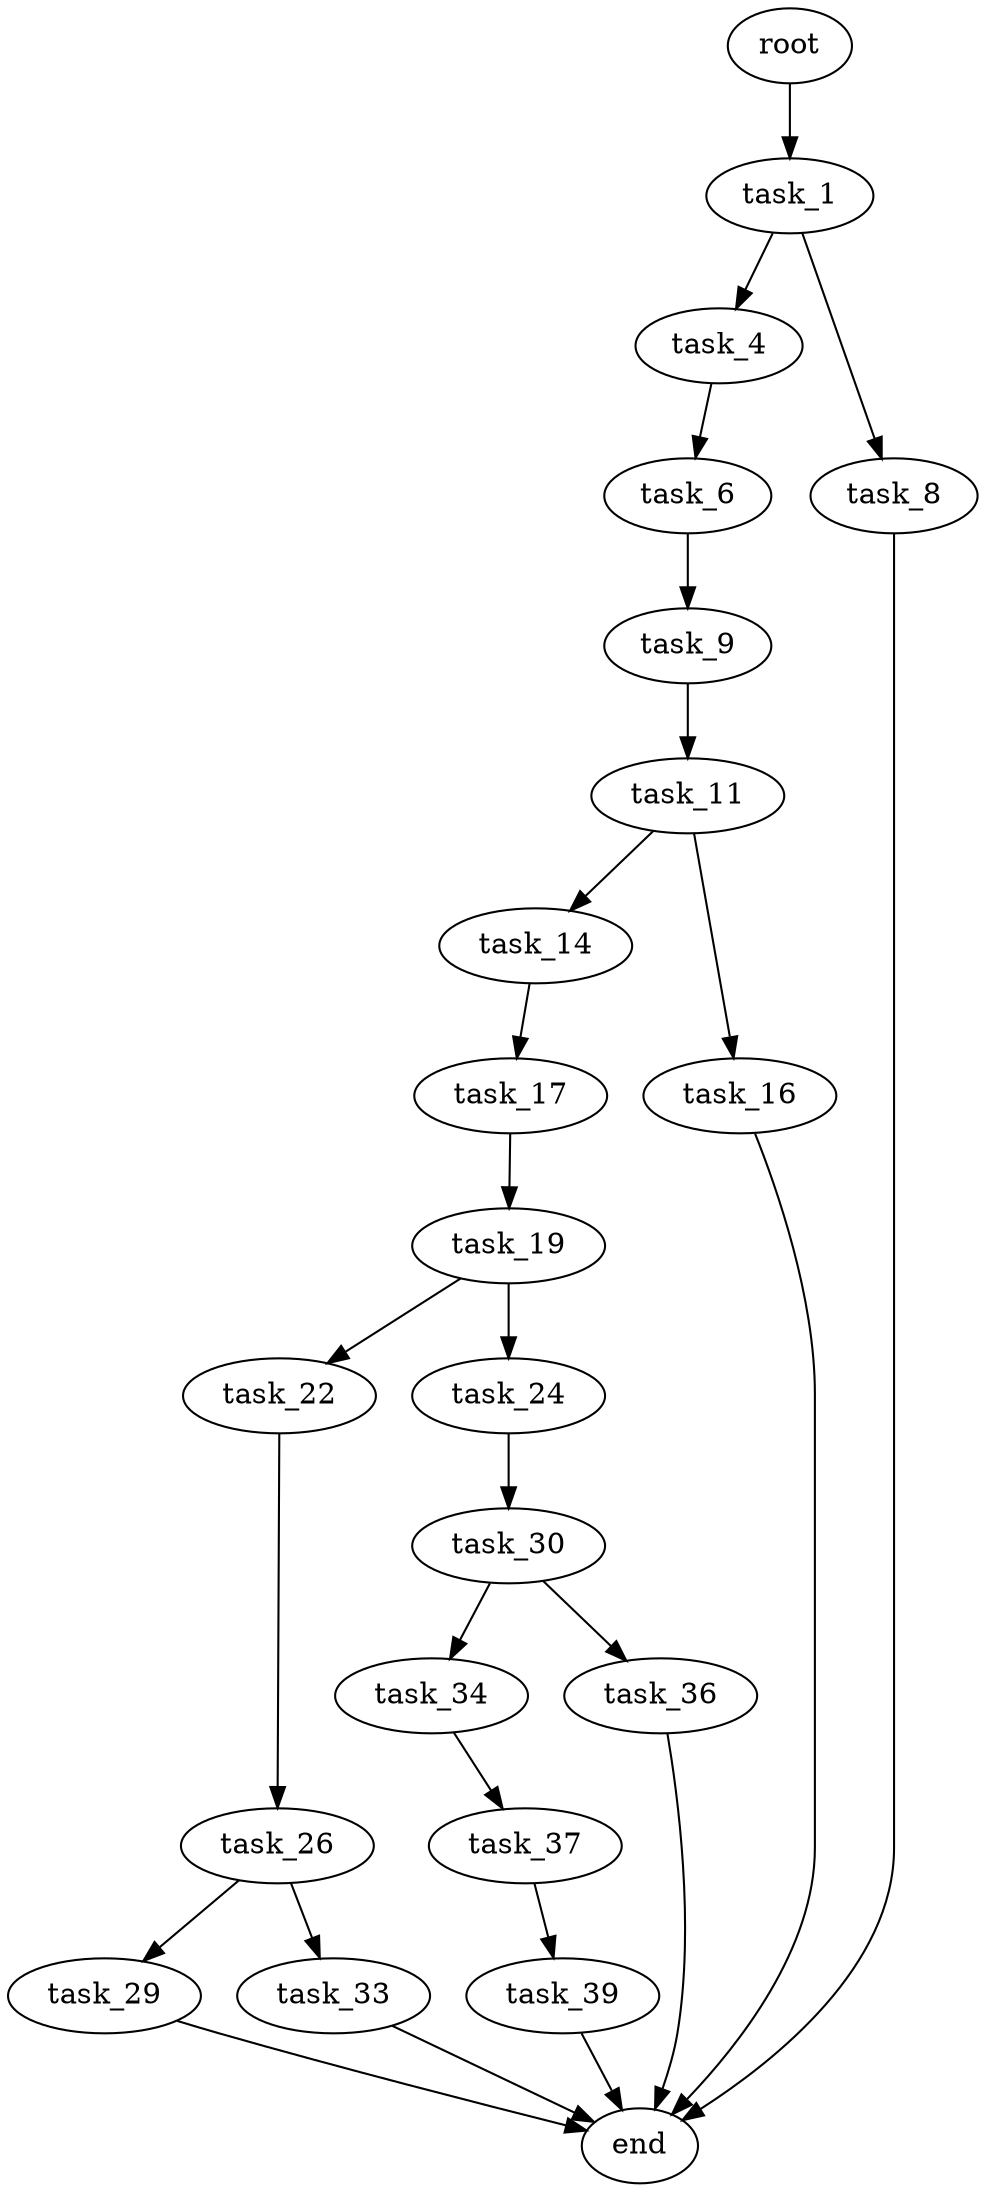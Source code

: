 digraph G {
  root [size="0.000000"];
  task_1 [size="24042636206.000000"];
  task_4 [size="416053087783.000000"];
  task_6 [size="68719476736.000000"];
  task_8 [size="7099222487.000000"];
  task_9 [size="102179258364.000000"];
  task_11 [size="549755813888.000000"];
  task_14 [size="805302364125.000000"];
  task_16 [size="8589934592.000000"];
  task_17 [size="5046075567.000000"];
  task_19 [size="28991029248.000000"];
  task_22 [size="563245072928.000000"];
  task_24 [size="13313085212.000000"];
  task_26 [size="107673877807.000000"];
  task_29 [size="231928233984.000000"];
  task_30 [size="68719476736.000000"];
  task_33 [size="293973252067.000000"];
  task_34 [size="35375186118.000000"];
  task_36 [size="6845933894.000000"];
  task_37 [size="68719476736.000000"];
  task_39 [size="590260412413.000000"];
  end [size="0.000000"];

  root -> task_1 [size="1.000000"];
  task_1 -> task_4 [size="679477248.000000"];
  task_1 -> task_8 [size="679477248.000000"];
  task_4 -> task_6 [size="301989888.000000"];
  task_6 -> task_9 [size="134217728.000000"];
  task_8 -> end [size="1.000000"];
  task_9 -> task_11 [size="411041792.000000"];
  task_11 -> task_14 [size="536870912.000000"];
  task_11 -> task_16 [size="536870912.000000"];
  task_14 -> task_17 [size="536870912.000000"];
  task_16 -> end [size="1.000000"];
  task_17 -> task_19 [size="134217728.000000"];
  task_19 -> task_22 [size="75497472.000000"];
  task_19 -> task_24 [size="75497472.000000"];
  task_22 -> task_26 [size="411041792.000000"];
  task_24 -> task_30 [size="209715200.000000"];
  task_26 -> task_29 [size="134217728.000000"];
  task_26 -> task_33 [size="134217728.000000"];
  task_29 -> end [size="1.000000"];
  task_30 -> task_34 [size="134217728.000000"];
  task_30 -> task_36 [size="134217728.000000"];
  task_33 -> end [size="1.000000"];
  task_34 -> task_37 [size="679477248.000000"];
  task_36 -> end [size="1.000000"];
  task_37 -> task_39 [size="134217728.000000"];
  task_39 -> end [size="1.000000"];
}
